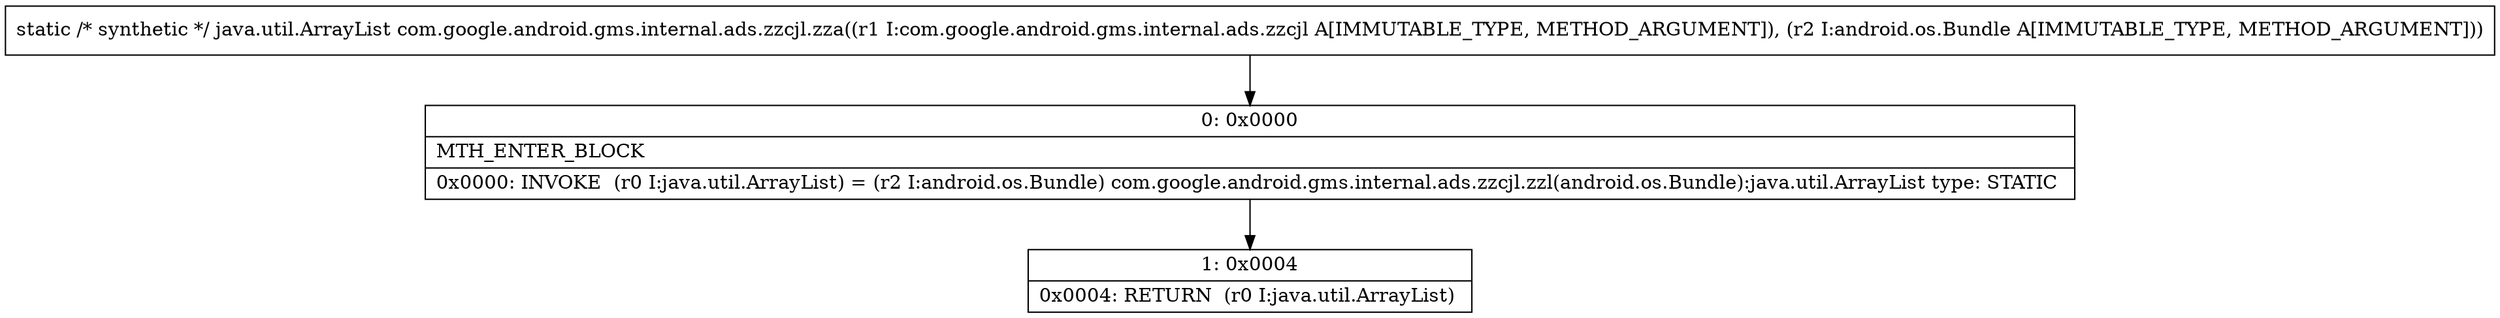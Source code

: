 digraph "CFG forcom.google.android.gms.internal.ads.zzcjl.zza(Lcom\/google\/android\/gms\/internal\/ads\/zzcjl;Landroid\/os\/Bundle;)Ljava\/util\/ArrayList;" {
Node_0 [shape=record,label="{0\:\ 0x0000|MTH_ENTER_BLOCK\l|0x0000: INVOKE  (r0 I:java.util.ArrayList) = (r2 I:android.os.Bundle) com.google.android.gms.internal.ads.zzcjl.zzl(android.os.Bundle):java.util.ArrayList type: STATIC \l}"];
Node_1 [shape=record,label="{1\:\ 0x0004|0x0004: RETURN  (r0 I:java.util.ArrayList) \l}"];
MethodNode[shape=record,label="{static \/* synthetic *\/ java.util.ArrayList com.google.android.gms.internal.ads.zzcjl.zza((r1 I:com.google.android.gms.internal.ads.zzcjl A[IMMUTABLE_TYPE, METHOD_ARGUMENT]), (r2 I:android.os.Bundle A[IMMUTABLE_TYPE, METHOD_ARGUMENT])) }"];
MethodNode -> Node_0;
Node_0 -> Node_1;
}

